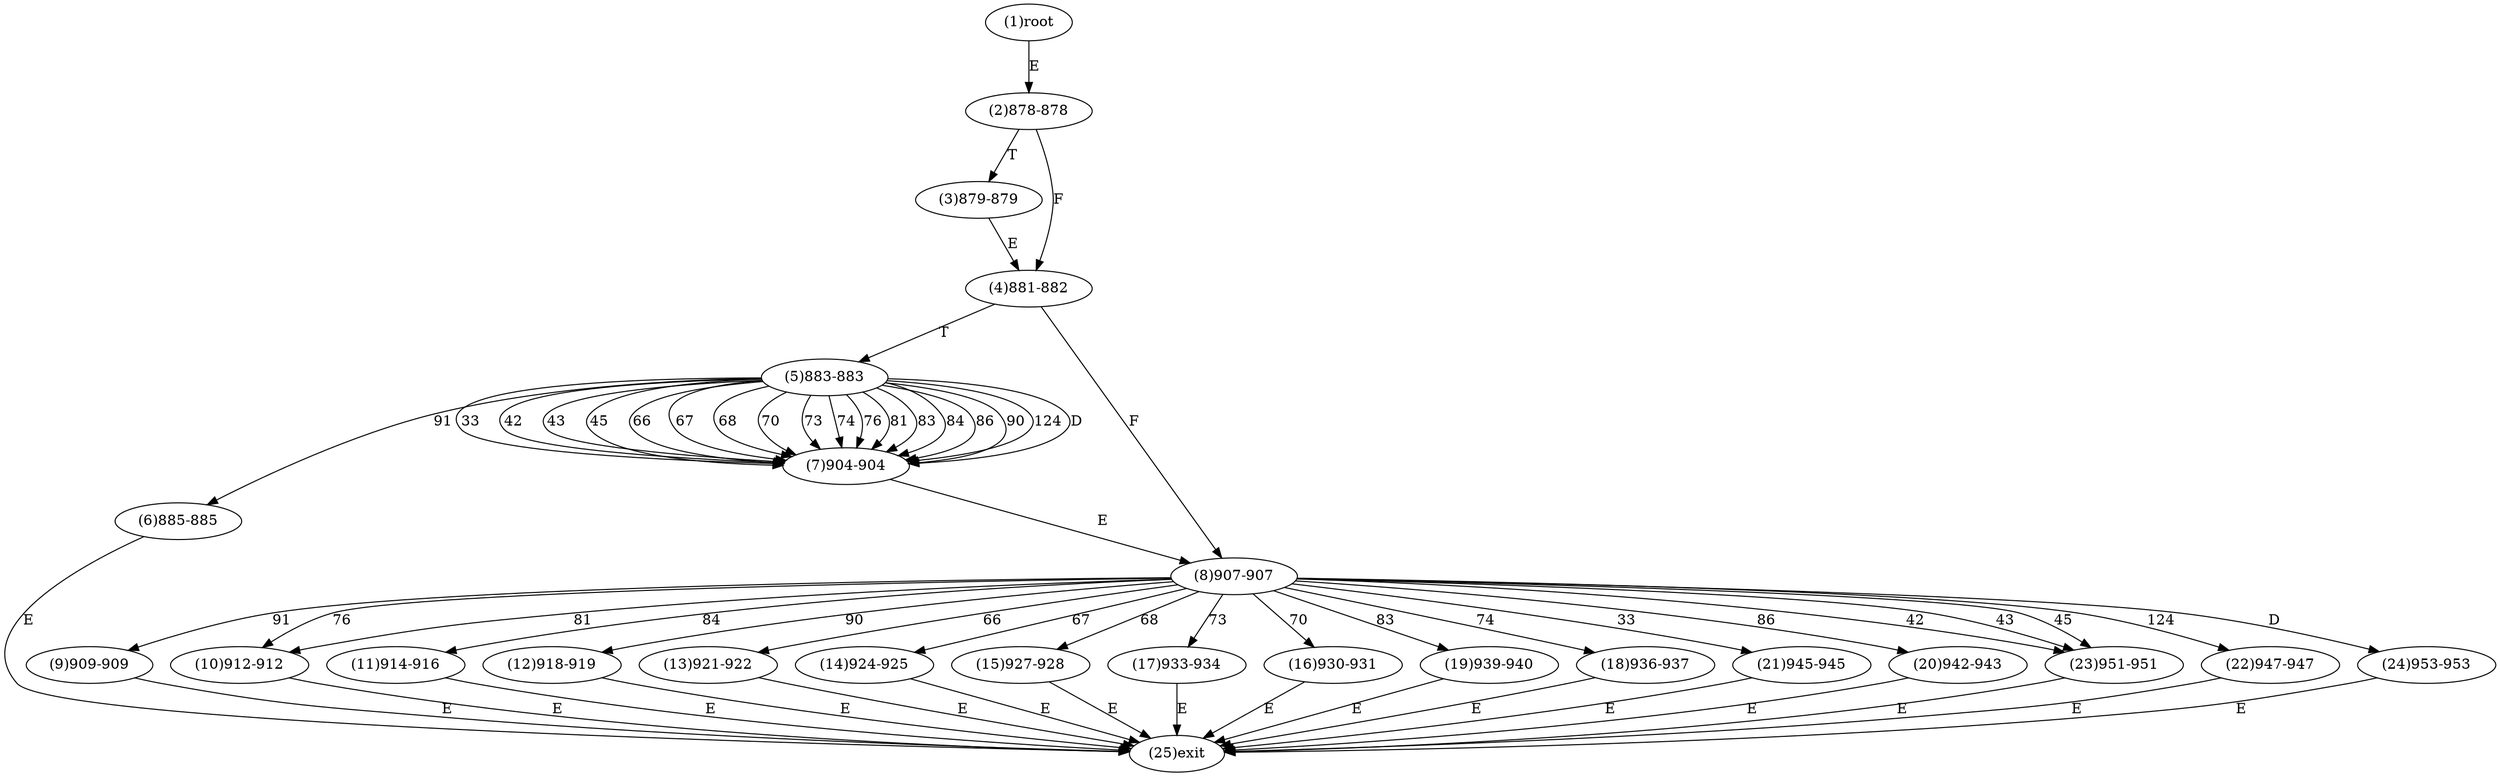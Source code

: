 digraph "" { 
1[ label="(1)root"];
2[ label="(2)878-878"];
3[ label="(3)879-879"];
4[ label="(4)881-882"];
5[ label="(5)883-883"];
6[ label="(6)885-885"];
7[ label="(7)904-904"];
8[ label="(8)907-907"];
9[ label="(9)909-909"];
10[ label="(10)912-912"];
11[ label="(11)914-916"];
12[ label="(12)918-919"];
13[ label="(13)921-922"];
14[ label="(14)924-925"];
15[ label="(15)927-928"];
17[ label="(17)933-934"];
16[ label="(16)930-931"];
19[ label="(19)939-940"];
18[ label="(18)936-937"];
21[ label="(21)945-945"];
20[ label="(20)942-943"];
23[ label="(23)951-951"];
22[ label="(22)947-947"];
25[ label="(25)exit"];
24[ label="(24)953-953"];
1->2[ label="E"];
2->4[ label="F"];
2->3[ label="T"];
3->4[ label="E"];
4->8[ label="F"];
4->5[ label="T"];
5->7[ label="33"];
5->7[ label="42"];
5->7[ label="43"];
5->7[ label="45"];
5->7[ label="66"];
5->7[ label="67"];
5->7[ label="68"];
5->7[ label="70"];
5->7[ label="73"];
5->7[ label="74"];
5->7[ label="76"];
5->7[ label="81"];
5->7[ label="83"];
5->7[ label="84"];
5->7[ label="86"];
5->7[ label="90"];
5->6[ label="91"];
5->7[ label="124"];
5->7[ label="D"];
6->25[ label="E"];
7->8[ label="E"];
8->21[ label="33"];
8->23[ label="42"];
8->23[ label="43"];
8->23[ label="45"];
8->13[ label="66"];
8->14[ label="67"];
8->15[ label="68"];
8->16[ label="70"];
8->17[ label="73"];
8->18[ label="74"];
8->10[ label="76"];
8->10[ label="81"];
8->19[ label="83"];
8->11[ label="84"];
8->20[ label="86"];
8->12[ label="90"];
8->9[ label="91"];
8->22[ label="124"];
8->24[ label="D"];
9->25[ label="E"];
10->25[ label="E"];
11->25[ label="E"];
12->25[ label="E"];
13->25[ label="E"];
14->25[ label="E"];
15->25[ label="E"];
16->25[ label="E"];
17->25[ label="E"];
18->25[ label="E"];
19->25[ label="E"];
20->25[ label="E"];
21->25[ label="E"];
22->25[ label="E"];
23->25[ label="E"];
24->25[ label="E"];
}